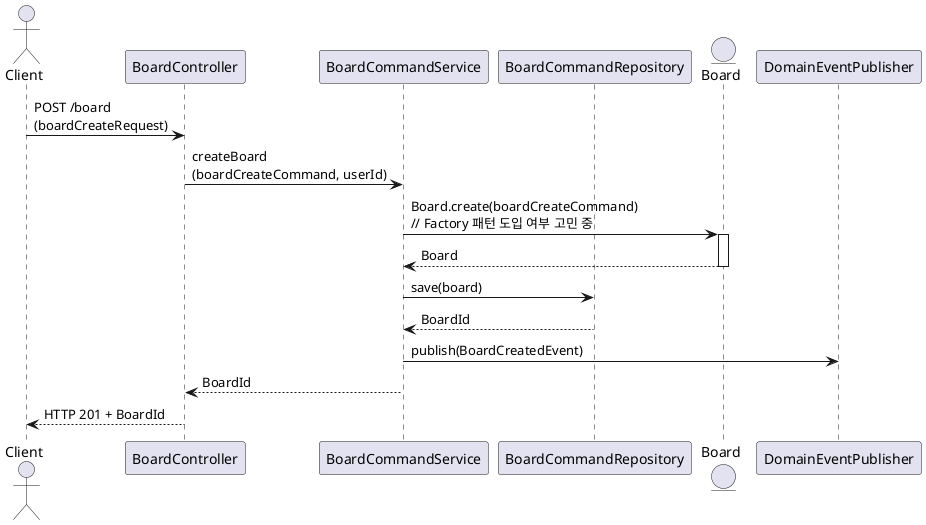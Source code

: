 @startuml
actor Client
participant BoardController
participant BoardCommandService
participant BoardCommandRepository
Entity Board
participant DomainEventPublisher


Client -> BoardController : POST /board \n(boardCreateRequest)

BoardController -> BoardCommandService : createBoard \n(boardCreateCommand, userId)

BoardCommandService -> Board : Board.create(boardCreateCommand) \n// Factory 패턴 도입 여부 고민 중

activate Board
Board --> BoardCommandService : Board
deactivate Board

BoardCommandService -> BoardCommandRepository : save(board)
BoardCommandRepository --> BoardCommandService : BoardId

BoardCommandService -> DomainEventPublisher : publish(BoardCreatedEvent)

BoardCommandService --> BoardController : BoardId
BoardController --> Client : HTTP 201 + BoardId
@enduml